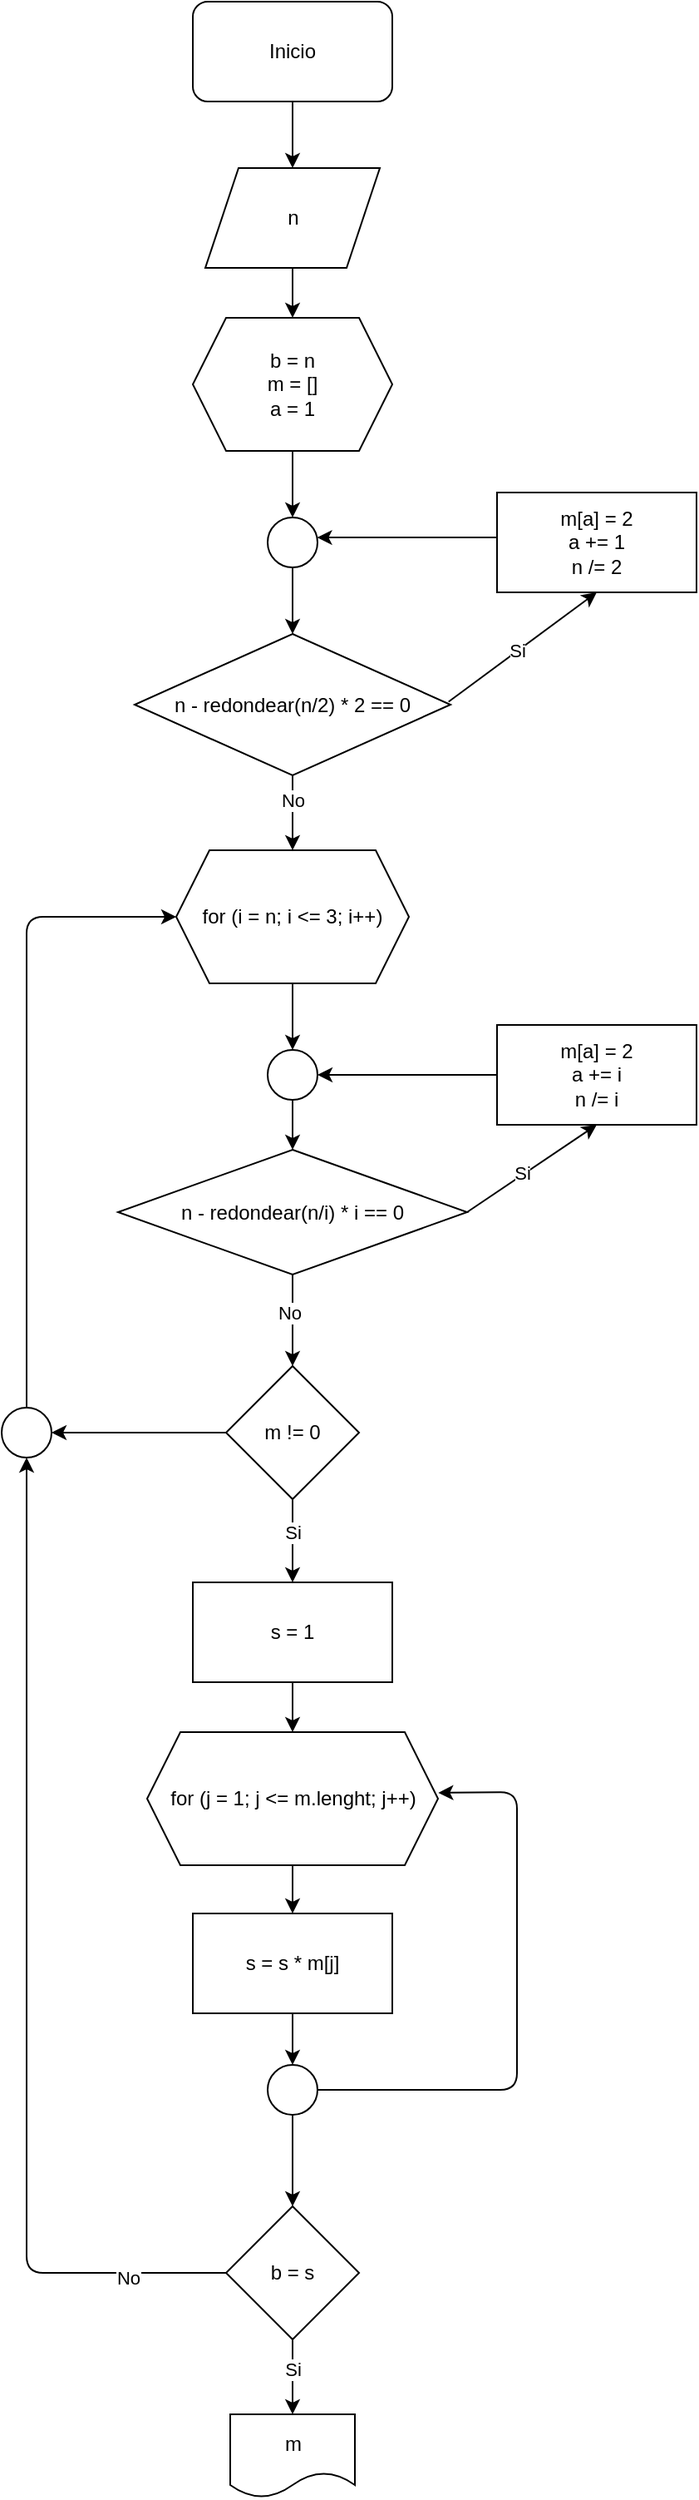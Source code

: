 <mxfile>
    <diagram id="iduaRT68ujd-CRPEB01o" name="Página-1">
        <mxGraphModel dx="1470" dy="1117" grid="1" gridSize="10" guides="1" tooltips="1" connect="1" arrows="1" fold="1" page="1" pageScale="1" pageWidth="827" pageHeight="1169" math="0" shadow="0">
            <root>
                <mxCell id="0"/>
                <mxCell id="1" parent="0"/>
                <mxCell id="24" value="" style="edgeStyle=none;html=1;" edge="1" parent="1" source="3" target="7">
                    <mxGeometry relative="1" as="geometry"/>
                </mxCell>
                <mxCell id="3" value="Inicio" style="rounded=1;whiteSpace=wrap;html=1;" vertex="1" parent="1">
                    <mxGeometry x="285" y="20" width="120" height="60" as="geometry"/>
                </mxCell>
                <mxCell id="26" value="" style="edgeStyle=none;html=1;" edge="1" parent="1" source="7" target="25">
                    <mxGeometry relative="1" as="geometry"/>
                </mxCell>
                <mxCell id="7" value="n" style="shape=parallelogram;perimeter=parallelogramPerimeter;whiteSpace=wrap;html=1;fixedSize=1;" vertex="1" parent="1">
                    <mxGeometry x="292.5" y="120" width="105" height="60" as="geometry"/>
                </mxCell>
                <mxCell id="30" value="" style="edgeStyle=none;html=1;" edge="1" parent="1" source="25" target="29">
                    <mxGeometry relative="1" as="geometry"/>
                </mxCell>
                <mxCell id="25" value="b = n&lt;br&gt;m = []&lt;br&gt;a = 1" style="shape=hexagon;perimeter=hexagonPerimeter2;whiteSpace=wrap;html=1;fixedSize=1;" vertex="1" parent="1">
                    <mxGeometry x="285" y="210" width="120" height="80" as="geometry"/>
                </mxCell>
                <mxCell id="32" value="" style="edgeStyle=none;html=1;" edge="1" parent="1" source="29" target="31">
                    <mxGeometry relative="1" as="geometry"/>
                </mxCell>
                <mxCell id="29" value="" style="ellipse;whiteSpace=wrap;html=1;aspect=fixed;" vertex="1" parent="1">
                    <mxGeometry x="330" y="330" width="30" height="30" as="geometry"/>
                </mxCell>
                <mxCell id="34" value="" style="edgeStyle=none;html=1;exitX=0.994;exitY=0.479;exitDx=0;exitDy=0;exitPerimeter=0;entryX=0.5;entryY=1;entryDx=0;entryDy=0;" edge="1" parent="1" source="31" target="33">
                    <mxGeometry relative="1" as="geometry"/>
                </mxCell>
                <mxCell id="36" value="Si" style="edgeLabel;html=1;align=center;verticalAlign=middle;resizable=0;points=[];" vertex="1" connectable="0" parent="34">
                    <mxGeometry x="-0.438" relative="1" as="geometry">
                        <mxPoint x="16" y="-13" as="offset"/>
                    </mxGeometry>
                </mxCell>
                <mxCell id="38" value="" style="edgeStyle=none;html=1;" edge="1" parent="1" source="31" target="37">
                    <mxGeometry relative="1" as="geometry"/>
                </mxCell>
                <mxCell id="39" value="No" style="edgeLabel;html=1;align=center;verticalAlign=middle;resizable=0;points=[];" vertex="1" connectable="0" parent="38">
                    <mxGeometry x="-0.346" relative="1" as="geometry">
                        <mxPoint as="offset"/>
                    </mxGeometry>
                </mxCell>
                <mxCell id="31" value="n - redondear(n/2) * 2 == 0" style="rhombus;whiteSpace=wrap;html=1;" vertex="1" parent="1">
                    <mxGeometry x="250" y="400" width="190" height="85" as="geometry"/>
                </mxCell>
                <mxCell id="35" style="edgeStyle=none;html=1;exitX=-0.005;exitY=0.451;exitDx=0;exitDy=0;entryX=0.991;entryY=0.402;entryDx=0;entryDy=0;entryPerimeter=0;exitPerimeter=0;" edge="1" parent="1" source="33" target="29">
                    <mxGeometry relative="1" as="geometry"/>
                </mxCell>
                <mxCell id="33" value="m[a] = 2&lt;br&gt;a += 1&lt;br&gt;n /= 2" style="whiteSpace=wrap;html=1;" vertex="1" parent="1">
                    <mxGeometry x="468" y="315" width="120" height="60" as="geometry"/>
                </mxCell>
                <mxCell id="41" value="" style="edgeStyle=none;html=1;" edge="1" parent="1" source="37" target="40">
                    <mxGeometry relative="1" as="geometry"/>
                </mxCell>
                <mxCell id="37" value="for (i = n; i &amp;lt;= 3; i++)" style="shape=hexagon;perimeter=hexagonPerimeter2;whiteSpace=wrap;html=1;fixedSize=1;" vertex="1" parent="1">
                    <mxGeometry x="275" y="530" width="140" height="80" as="geometry"/>
                </mxCell>
                <mxCell id="43" value="" style="edgeStyle=none;html=1;" edge="1" parent="1" source="40" target="42">
                    <mxGeometry relative="1" as="geometry"/>
                </mxCell>
                <mxCell id="40" value="" style="ellipse;whiteSpace=wrap;html=1;aspect=fixed;" vertex="1" parent="1">
                    <mxGeometry x="330" y="650" width="30" height="30" as="geometry"/>
                </mxCell>
                <mxCell id="45" value="" style="edgeStyle=none;html=1;exitX=1;exitY=0.5;exitDx=0;exitDy=0;entryX=0.5;entryY=1;entryDx=0;entryDy=0;" edge="1" parent="1" source="42" target="44">
                    <mxGeometry relative="1" as="geometry"/>
                </mxCell>
                <mxCell id="47" value="Si" style="edgeLabel;html=1;align=center;verticalAlign=middle;resizable=0;points=[];" vertex="1" connectable="0" parent="45">
                    <mxGeometry x="-0.141" y="1" relative="1" as="geometry">
                        <mxPoint as="offset"/>
                    </mxGeometry>
                </mxCell>
                <mxCell id="49" value="" style="edgeStyle=none;html=1;" edge="1" parent="1" source="42" target="48">
                    <mxGeometry relative="1" as="geometry"/>
                </mxCell>
                <mxCell id="50" value="No" style="edgeLabel;html=1;align=center;verticalAlign=middle;resizable=0;points=[];" vertex="1" connectable="0" parent="49">
                    <mxGeometry x="-0.182" y="-2" relative="1" as="geometry">
                        <mxPoint as="offset"/>
                    </mxGeometry>
                </mxCell>
                <mxCell id="42" value="&lt;span&gt;n - redondear(n/i) * i == 0&lt;/span&gt;" style="rhombus;whiteSpace=wrap;html=1;" vertex="1" parent="1">
                    <mxGeometry x="240" y="710" width="210" height="75" as="geometry"/>
                </mxCell>
                <mxCell id="46" value="" style="edgeStyle=none;html=1;" edge="1" parent="1" source="44" target="40">
                    <mxGeometry relative="1" as="geometry"/>
                </mxCell>
                <mxCell id="44" value="&lt;span&gt;m[a] = 2&lt;/span&gt;&lt;br&gt;&lt;span&gt;a += i&lt;/span&gt;&lt;br&gt;&lt;span&gt;n /= i&lt;/span&gt;" style="whiteSpace=wrap;html=1;" vertex="1" parent="1">
                    <mxGeometry x="468" y="635" width="120" height="60" as="geometry"/>
                </mxCell>
                <mxCell id="53" value="" style="edgeStyle=none;html=1;" edge="1" parent="1" source="48" target="51">
                    <mxGeometry relative="1" as="geometry"/>
                </mxCell>
                <mxCell id="59" value="Si" style="edgeLabel;html=1;align=center;verticalAlign=middle;resizable=0;points=[];" vertex="1" connectable="0" parent="53">
                    <mxGeometry x="-0.193" relative="1" as="geometry">
                        <mxPoint as="offset"/>
                    </mxGeometry>
                </mxCell>
                <mxCell id="57" value="" style="edgeStyle=none;html=1;" edge="1" parent="1" source="48" target="54">
                    <mxGeometry relative="1" as="geometry"/>
                </mxCell>
                <mxCell id="48" value="m != 0" style="rhombus;whiteSpace=wrap;html=1;" vertex="1" parent="1">
                    <mxGeometry x="305" y="840" width="80" height="80" as="geometry"/>
                </mxCell>
                <mxCell id="61" value="" style="edgeStyle=none;html=1;" edge="1" parent="1" source="51" target="60">
                    <mxGeometry relative="1" as="geometry"/>
                </mxCell>
                <mxCell id="51" value="s = 1" style="whiteSpace=wrap;html=1;" vertex="1" parent="1">
                    <mxGeometry x="285" y="970" width="120" height="60" as="geometry"/>
                </mxCell>
                <mxCell id="58" style="edgeStyle=none;html=1;exitX=0.5;exitY=0;exitDx=0;exitDy=0;entryX=0;entryY=0.5;entryDx=0;entryDy=0;" edge="1" parent="1" source="54" target="37">
                    <mxGeometry relative="1" as="geometry">
                        <Array as="points">
                            <mxPoint x="185" y="570"/>
                        </Array>
                    </mxGeometry>
                </mxCell>
                <mxCell id="54" value="" style="ellipse;whiteSpace=wrap;html=1;aspect=fixed;" vertex="1" parent="1">
                    <mxGeometry x="170" y="865" width="30" height="30" as="geometry"/>
                </mxCell>
                <mxCell id="63" value="" style="edgeStyle=none;html=1;" edge="1" parent="1" source="60" target="62">
                    <mxGeometry relative="1" as="geometry"/>
                </mxCell>
                <mxCell id="60" value="for (j = 1; j &amp;lt;= m.lenght; j++)" style="shape=hexagon;perimeter=hexagonPerimeter2;whiteSpace=wrap;html=1;fixedSize=1;" vertex="1" parent="1">
                    <mxGeometry x="257.5" y="1060" width="175" height="80" as="geometry"/>
                </mxCell>
                <mxCell id="65" value="" style="edgeStyle=none;html=1;" edge="1" parent="1" source="62" target="64">
                    <mxGeometry relative="1" as="geometry"/>
                </mxCell>
                <mxCell id="62" value="s = s * m[j]" style="whiteSpace=wrap;html=1;" vertex="1" parent="1">
                    <mxGeometry x="285" y="1169" width="120" height="60" as="geometry"/>
                </mxCell>
                <mxCell id="66" style="edgeStyle=none;html=1;exitX=1;exitY=0.5;exitDx=0;exitDy=0;entryX=1.001;entryY=0.456;entryDx=0;entryDy=0;entryPerimeter=0;" edge="1" parent="1" source="64" target="60">
                    <mxGeometry relative="1" as="geometry">
                        <Array as="points">
                            <mxPoint x="480" y="1275"/>
                            <mxPoint x="480" y="1096"/>
                        </Array>
                    </mxGeometry>
                </mxCell>
                <mxCell id="68" value="" style="edgeStyle=none;html=1;" edge="1" parent="1" source="64" target="67">
                    <mxGeometry relative="1" as="geometry"/>
                </mxCell>
                <mxCell id="64" value="" style="ellipse;whiteSpace=wrap;html=1;aspect=fixed;" vertex="1" parent="1">
                    <mxGeometry x="330" y="1260" width="30" height="30" as="geometry"/>
                </mxCell>
                <mxCell id="70" value="" style="edgeStyle=none;html=1;" edge="1" parent="1" source="67" target="69">
                    <mxGeometry relative="1" as="geometry"/>
                </mxCell>
                <mxCell id="71" value="Si" style="edgeLabel;html=1;align=center;verticalAlign=middle;resizable=0;points=[];" vertex="1" connectable="0" parent="70">
                    <mxGeometry x="-0.228" relative="1" as="geometry">
                        <mxPoint as="offset"/>
                    </mxGeometry>
                </mxCell>
                <mxCell id="72" style="edgeStyle=none;html=1;exitX=0;exitY=0.5;exitDx=0;exitDy=0;entryX=0.5;entryY=1;entryDx=0;entryDy=0;" edge="1" parent="1" source="67" target="54">
                    <mxGeometry relative="1" as="geometry">
                        <Array as="points">
                            <mxPoint x="185" y="1385"/>
                        </Array>
                    </mxGeometry>
                </mxCell>
                <mxCell id="73" value="No" style="edgeLabel;html=1;align=center;verticalAlign=middle;resizable=0;points=[];" vertex="1" connectable="0" parent="72">
                    <mxGeometry x="-0.139" y="-1" relative="1" as="geometry">
                        <mxPoint x="60" y="145" as="offset"/>
                    </mxGeometry>
                </mxCell>
                <mxCell id="67" value="b = s" style="rhombus;whiteSpace=wrap;html=1;" vertex="1" parent="1">
                    <mxGeometry x="305" y="1345" width="80" height="80" as="geometry"/>
                </mxCell>
                <mxCell id="69" value="m" style="shape=document;whiteSpace=wrap;html=1;boundedLbl=1;" vertex="1" parent="1">
                    <mxGeometry x="307.5" y="1470" width="75" height="50" as="geometry"/>
                </mxCell>
            </root>
        </mxGraphModel>
    </diagram>
</mxfile>